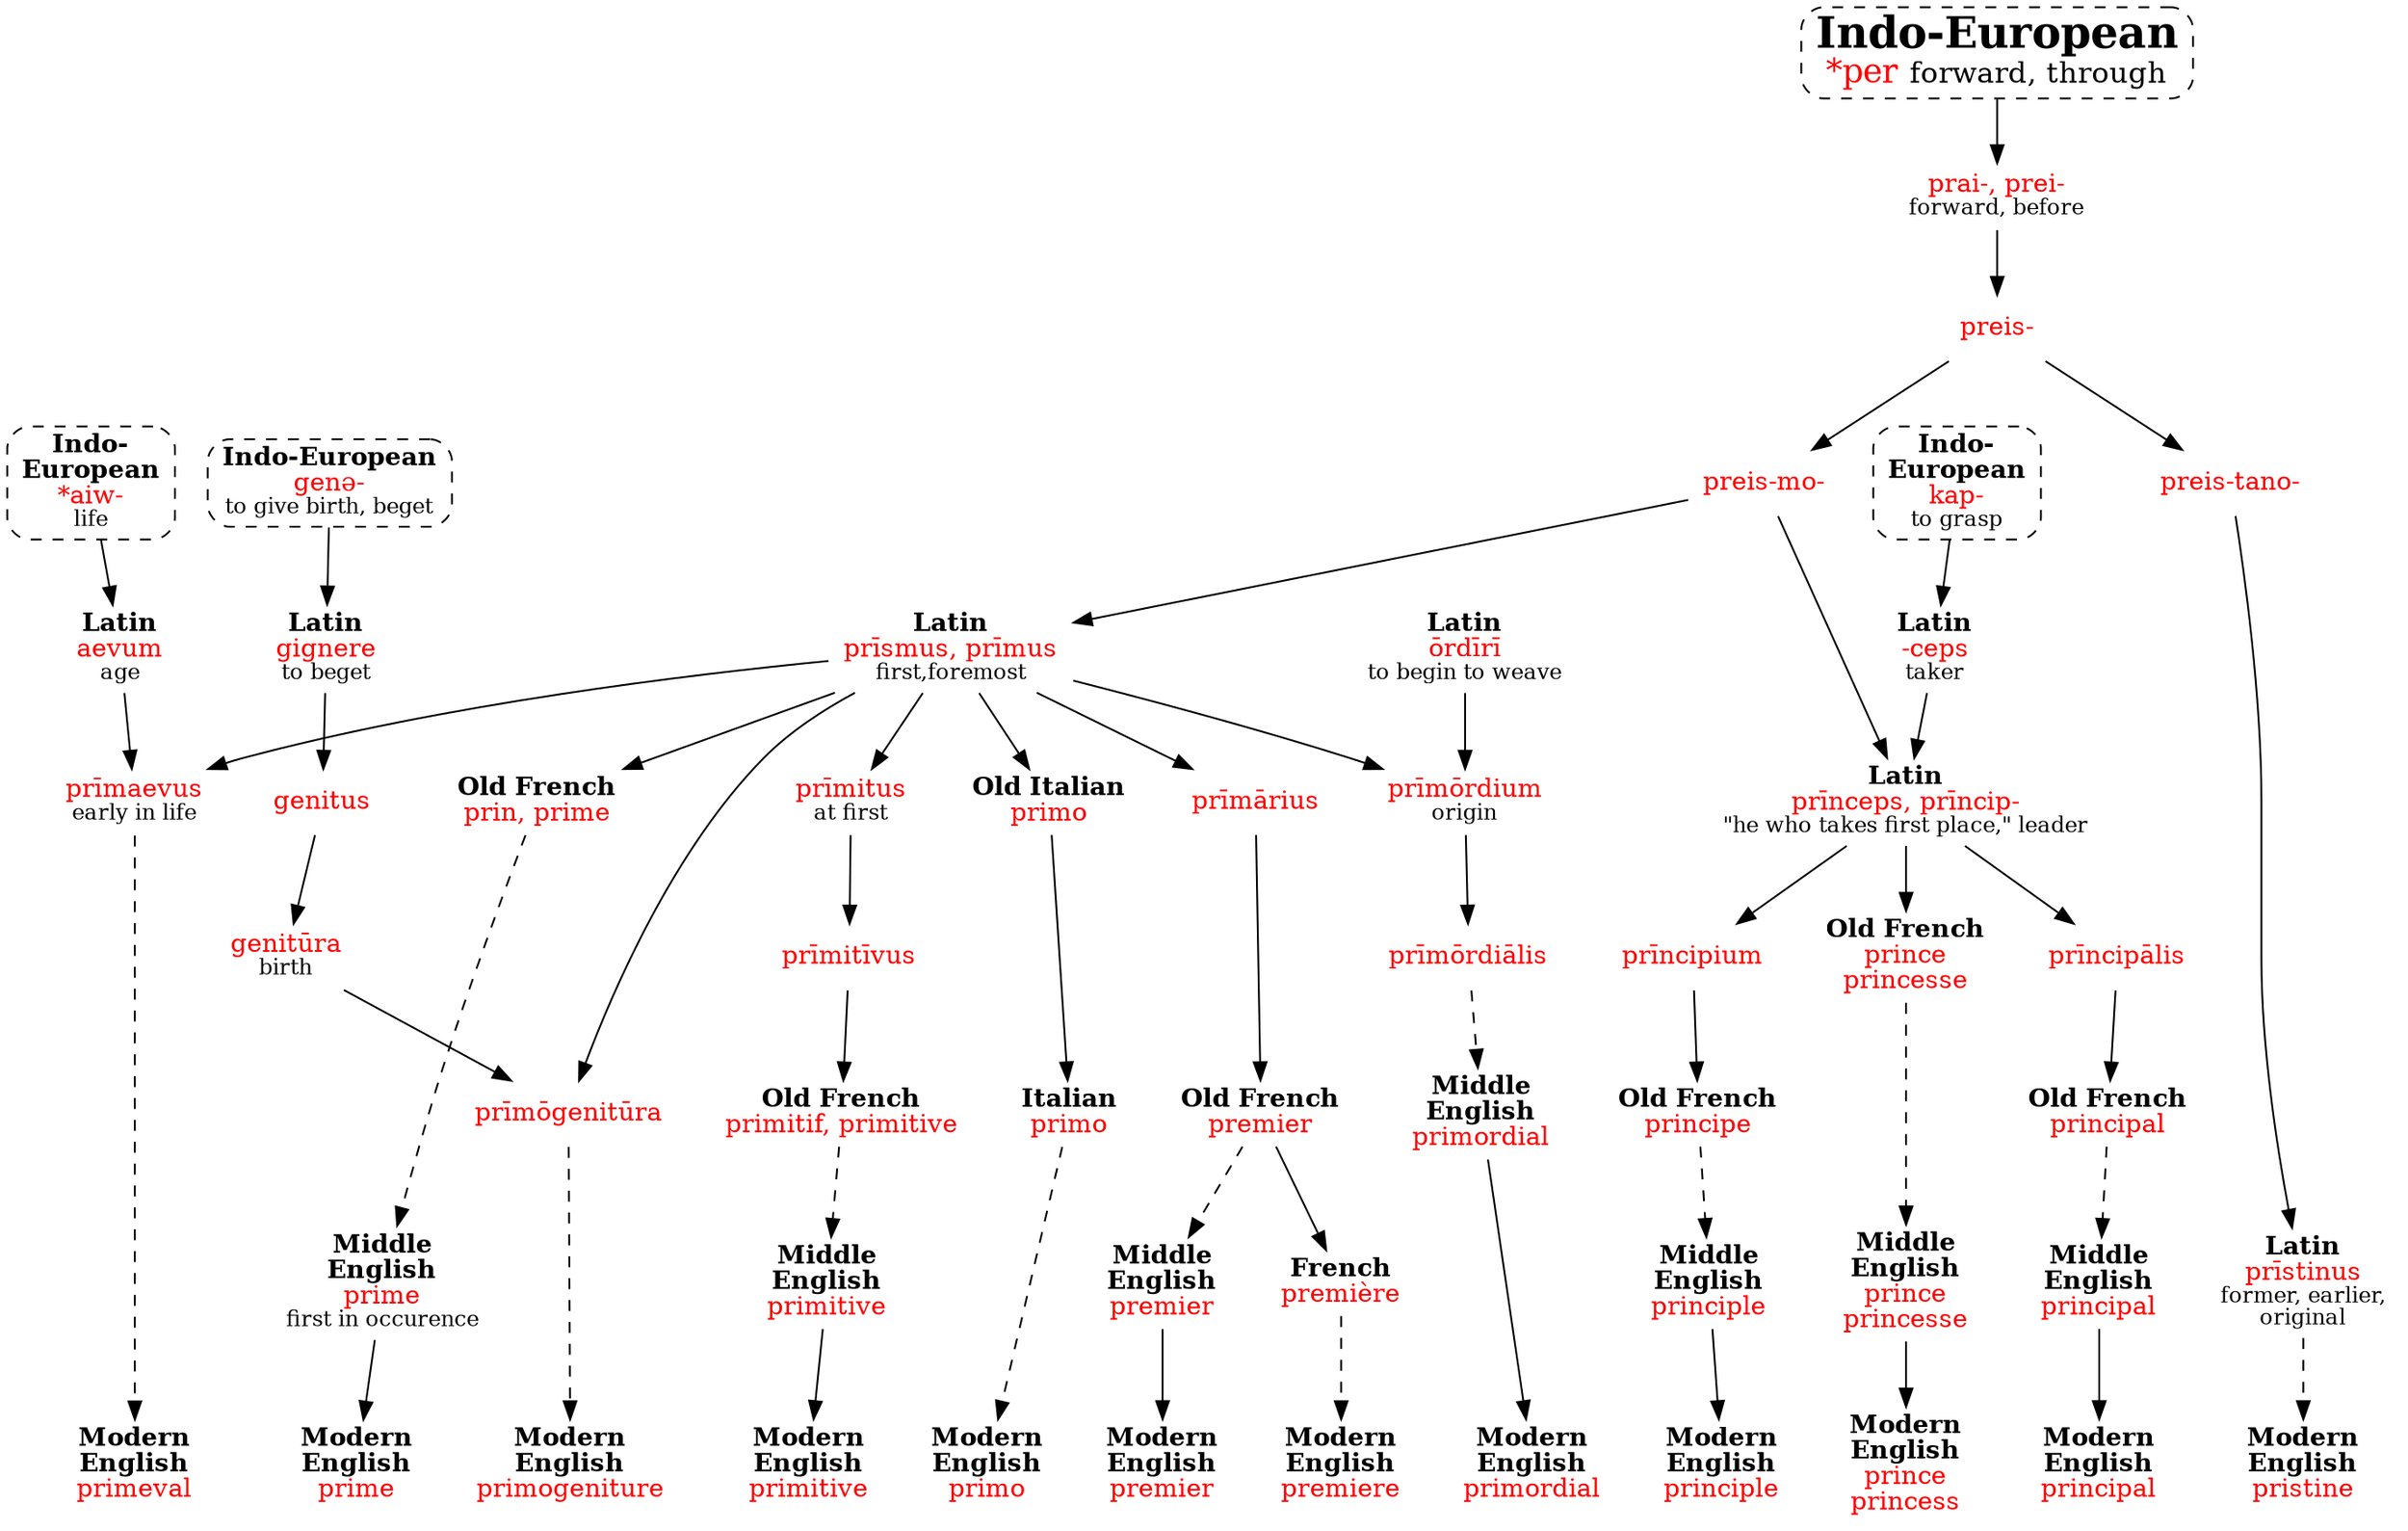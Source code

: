 strict digraph {
node [shape=none]
per [label=<<font point-size="24"><b>Indo-European</b></font><br/><font point-size="18" color="red">*per </font><font point-size="16">forward, through</font>> shape=box style="dashed,rounded" URL="per-list.svg" tooltip="Indo-European \"*per\" forward, through"]

prai [label=<<font color="red">prai-, prei-</font><br/><font point-size="12">forward, before</font>>]
per -> prai -> preis -> { preismo preistano }
preis [label=<<font color="red">preis-</font>>]
preismo [label=<<font color="red">preis-mo-</font>>]
preistano [label=<<font color="red">preis-tano-</font>>]

// prime (also: primal, primacy, primary, primate x2)
preismo -> primusL -> prinOF
prinOF -> primeME [style=dashed]
primeME -> prime
primusL [label=<<b>Latin</b><br/><font color="red">prīsmus, prīmus</font><br/><font point-size="12">first,foremost</font>>]
prinOF [label=<<b>Old French</b><br/><font color="red">prin, prime</font>>] // prime is fem.
primeME [label=<<b>Middle<br/>English</b><br/><font color="red">prime</font><br/><font point-size="12">first in occurence</font>>]
prime [label=<<b>Modern<br/>English</b><br/><font color="red">prime</font>>]

// primo
primusL -> primoOI -> primoI
primoI -> primoE [style=dashed]
primoOI [label=<<b>Old Italian</b><br/><font color="red">primo</font>>]
primoI [label=<<b>Italian</b><br/><font color="red">primo</font>>]
primoE [label=<<b>Modern<br/>English</b><br/><font color="red">primo</font>>]

// premier, premiere
primusL -> primariusL -> premierOF -> premiereF
premierOF -> premierME [style=dashed]
premierME -> premier
premiereF -> premiere [style=dashed]
primariusL  [label=<<font color="red">prīmārius</font>>]
premierOF [label=<<b>Old French</b><br/><font color="red">premier</font>>]
premierME [label=<<b>Middle<br/>English</b><br/><font color="red">premier</font>>]
premier [label=<<b>Modern<br/>English</b><br/><font color="red">premier</font>>]
premiereF [label=<<b>French</b><br/><font color="red">première</font>>]
premiere [label=<<b>Modern<br/>English</b><br/><font color="red">premiere</font>>]

// primeval
aiw -> aevumL
{ primusL aevumL } -> primaevusL
primaevusL -> primeval [style=dashed]
aiw [label=<<b>Indo-<br/>European</b><br/><font color="red">*aiw-</font><br/><font point-size="12">life</font>> shape=box style="dashed,rounded" URL="aiw-life2.svg"]
aevumL [label=<<b>Latin</b><br/><font color="red">aevum</font><br/><font point-size="12">age</font>>] 
primaevusL [label=<<font color="red">prīmaevus</font><br/><font point-size="12">early in life</font>>]
primeval [label=<<b>Modern<br/>English</b><br/><font color="red">primeval</font>>]

// primitive
primusL -> primitusL -> primitivusL -> primitifOF
primitifOF -> primitiveME [style=dashed]
primitiveME -> primitive
primitusL [label=<<font color="red">prīmitus</font><br/><font point-size="12">at first</font>>]
primitivusL [label=<<font color="red">prīmitīvus</font>>]
primitifOF [label=<<b>Old French</b><br/><font color="red">primitif, primitive</font>>]
primitiveME [label=<<b>Middle<br/>English</b><br/><font color="red">primitive</font>>]
primitive [label=<<b>Modern<br/>English</b><br/><font color="red">primitive</font>>]

// primordial
{ primusL ordiri } -> primordiumL -> primordialisL
primordialisL -> primordialME [style=dashed]
primordialME -> primordial
ordiri [label=<<b>Latin</b><br/><font color="red">ōrdīrī</font><br/><font point-size="12">to begin to weave</font>>]
primordiumL [label=<<font color="red">prīmōrdium</font><br/><font point-size="12">origin</font>>]
primordialisL [label=<<font color="red">prīmōrdiālis</font>>]
primordialME [label=<<b>Middle<br/>English</b><br/><font color="red">primordial</font>>]
primordial [label=<<b>Modern<br/>English</b><br/><font color="red">primordial</font>>]

// IE gene-
gene -> gignereL -> genitusL -> genituraL
gene [label=<<b>Indo-European</b><br/><font color="red">genə-</font><br/><font point-size="12">to give birth, beget</font>> shape=box style="dashed,rounded" URL="gen-birth.svg"]
gignereL [label=<<b>Latin</b><br/><font color="red">gignere</font><br/><font point-size="12">to beget</font>>]
genitusL [label=<<font color="red">genitus</font>>]
genituraL [label=<<font color="red">genitūra</font><br/><font point-size="12">birth</font>>]

// primogeniture
/*
subgraph cluster_gen { 
    style="dashed,rounded"
    URL="gen-birth.svg" // does this work? nope.
    gene -> gignereL -> genitusL -> genituraL }
*/
{ primusL genituraL } -> primogenituraL
primogenituraL -> primogeniture [style=dashed]
primogenituraL [label=<<font color="red">prīmōgenitūra</font>>]
primogeniture [label=<<b>Modern<br/>English</b><br/><font color="red">primogeniture</font>>]

// IE kap-
kap [label=<<b>Indo-<br/>European</b><br/><font color="red">kap-</font><br/><font point-size="12">to grasp</font>> shape=box style="dashed,rounded" URL="kap-grasp.svg"]
kap -> cepsL
cepsL [label=<<b>Latin</b><br/><font color="red">-ceps</font><br/><font point-size="12">taker</font>>]

// prince
{ preismo cepsL } -> princepsL -> princeOF
princeOF -> princeME [style=dashed]
princeME -> prince
// kap-take > L -ceps
princepsL [label=<<b>Latin</b><br/><font color="red">prīnceps, prīncip-</font><br/><font point-size="12">"he who takes first place," leader</font>>]
princeOF [label=<<b>Old French</b><br/><font color="red">prince<br/>princesse</font>>]
princeME [label=<<b>Middle<br/>English</b><br/><font color="red">prince<br/>princesse</font>>]
prince [label=<<b>Modern<br/>English</b><br/><font color="red">prince<br/>princess</font>>]

// principal
princepsL -> principalisL -> principalOF
principalOF -> principalME [style=dashed]
principalME -> principal
principalisL [label=<<font color="red">prīncipālis</font>>]
principalOF [label=<<b>Old French</b><br/><font color="red">principal</font>>]
principalME [label=<<b>Middle<br/>English</b><br/><font color="red">principal</font>>]
principal [label=<<b>Modern<br/>English</b><br/><font color="red">principal</font>>]

// principle
princepsL -> principiumL -> principeOF
principeOF -> principleME [style=dashed]
principleME -> principle
principiumL [label=<<font color="red">prīncipium</font>>]
principeOF [label=<<b>Old French</b><br/><font color="red">principe</font>>]
principleME [label=<<b>Middle<br/>English</b><br/><font color="red">principle</font>>]
principle [label=<<b>Modern<br/>English</b><br/><font color="red">principle</font>>]

// pristine
preistano -> pristinusL
pristinusL -> pristine [style=dashed]
pristinusL [label=<<b>Latin</b><br/><font color="red">prīstinus</font><br/><font point-size="12">former, earlier,<br/>original</font>>]
pristine [label=<<b>Modern<br/>English</b><br/><font color="red">pristine</font>>]

{ rank=same prime primoE premier premiere primeval primitive primordial primogeniture prince principal principle pristine }
{ rank=same aiw kap gene }
}